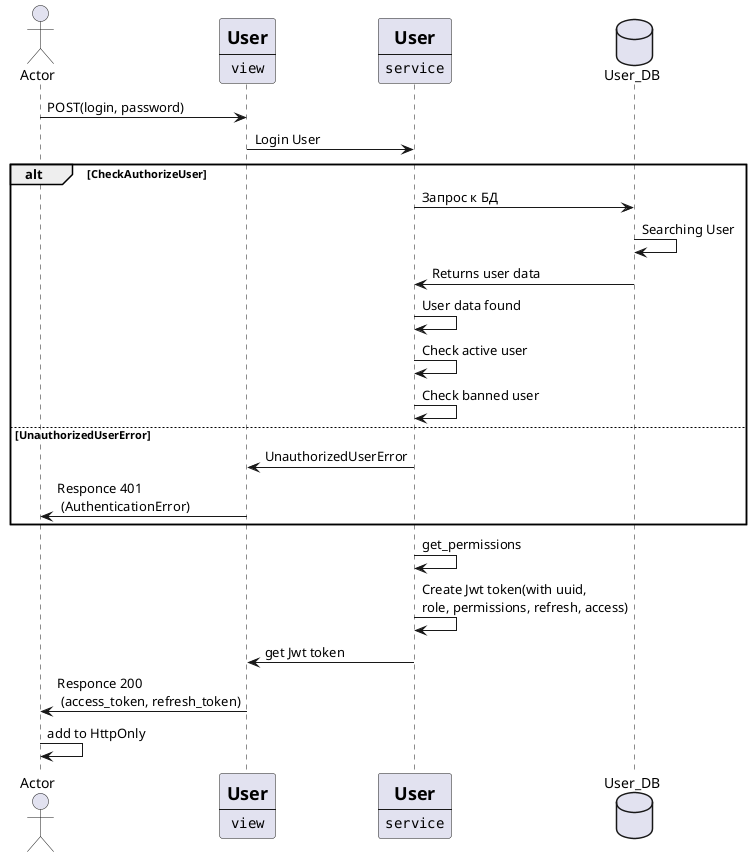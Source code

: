 @startuml
actor       Actor       as Actor
participant Userview [
    =User
    ----
    ""view""
]
participant AuthServer [
    =User
    ----
    ""service""
]
database    User_DB    as User_DB
Actor -> Userview : POST(login, password)
Userview -> AuthServer: Login User
alt CheckAuthorizeUser
    AuthServer -> User_DB: Запрос к БД
    User_DB -> User_DB: Searching User
    User_DB -> AuthServer: Returns user data
    AuthServer -> AuthServer: User data found
    AuthServer -> AuthServer: Check active user
    AuthServer -> AuthServer: Check banned user
else UnauthorizedUserError
    AuthServer -> Userview: UnauthorizedUserError
    Userview -> Actor: Responce 401 \n (AuthenticationError)
end
AuthServer -> AuthServer: get_permissions
AuthServer -> AuthServer: Create Jwt token(with uuid,\nrole, permissions, refresh, access)
AuthServer -> Userview: get Jwt token
Userview -> Actor: Responce 200 \n (access_token, refresh_token)
Actor -> Actor: add to HttpOnly
@enduml